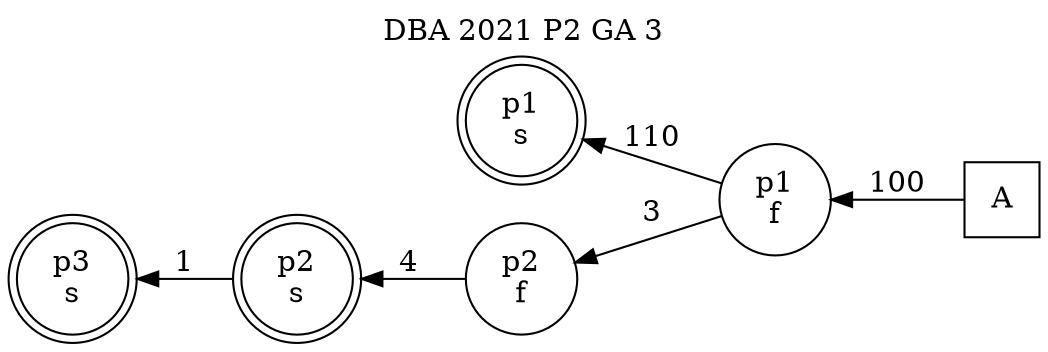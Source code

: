 digraph DBA_2021_P2_GA_3_GOOD {
labelloc="tl"
label= " DBA 2021 P2 GA 3 "
rankdir="RL";
"A" [shape="square" label="A"]
"p1_f" [shape="circle" label="p1
f"]
"p1_s" [shape="doublecircle" label="p1
s"]
"p2_f" [shape="circle" label="p2
f"]
"p2_s" [shape="doublecircle" label="p2
s"]
"p3_s" [shape="doublecircle" label="p3
s"]
"A" -> "p1_f" [ label=100]
"p1_f" -> "p1_s" [ label=110]
"p1_f" -> "p2_f" [ label=3]
"p2_f" -> "p2_s" [ label=4]
"p2_s" -> "p3_s" [ label=1]
}
